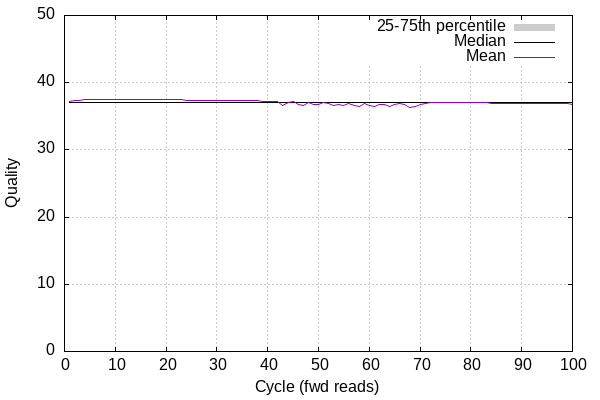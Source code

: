 
            set terminal png size 600,400 truecolor
            set output "SRR17223713_wtNSC_KDM2B_stats/quals2.png"
            set grid xtics ytics y2tics back lc rgb "#cccccc"
            set multiplot
            
            set yrange [0:50]
            set ylabel "Quality"
            set xlabel "Cycle (fwd reads)"
            plot '-' using 1:2:3 with filledcurve lt 1 lc rgb "#cccccc" t '25-75th percentile' , '-' using 1:2 with lines lc rgb "#000000" t 'Median', '-' using 1:2 with lines lt 1 t 'Mean'
        1	37	37
2	37	37
3	37	37
4	37	37
5	37	37
6	37	37
7	37	37
8	37	37
9	37	37
10	37	37
11	37	37
12	37	37
13	37	37
14	37	37
15	37	37
16	37	37
17	37	37
18	37	37
19	37	37
20	37	37
21	37	37
22	37	37
23	37	37
24	37	37
25	37	37
26	37	37
27	37	37
28	37	37
29	37	37
30	37	37
31	37	37
32	37	37
33	37	37
34	37	37
35	37	37
36	37	37
37	37	37
38	37	37
39	37	37
40	37	37
41	37	37
42	37	37
43	37	37
44	37	37
45	37	37
46	37	37
47	37	37
48	37	37
49	37	37
50	37	37
51	37	37
52	37	37
53	37	37
54	37	37
55	37	37
56	37	37
57	37	37
58	37	37
59	37	37
60	37	37
61	37	37
62	37	37
63	37	37
64	37	37
65	37	37
66	37	37
67	37	37
68	37	37
69	37	37
70	37	37
71	37	37
72	37	37
73	37	37
74	37	37
75	37	37
76	37	37
77	37	37
78	37	37
79	37	37
80	37	37
81	37	37
82	37	37
83	37	37
84	37	37
85	37	37
86	37	37
87	37	37
88	37	37
89	37	37
90	37	37
91	37	37
92	37	37
93	37	37
94	37	37
95	37	37
96	37	37
97	37	37
98	37	37
99	37	37
100	37	37
end
1	37
2	37
3	37
4	37
5	37
6	37
7	37
8	37
9	37
10	37
11	37
12	37
13	37
14	37
15	37
16	37
17	37
18	37
19	37
20	37
21	37
22	37
23	37
24	37
25	37
26	37
27	37
28	37
29	37
30	37
31	37
32	37
33	37
34	37
35	37
36	37
37	37
38	37
39	37
40	37
41	37
42	37
43	37
44	37
45	37
46	37
47	37
48	37
49	37
50	37
51	37
52	37
53	37
54	37
55	37
56	37
57	37
58	37
59	37
60	37
61	37
62	37
63	37
64	37
65	37
66	37
67	37
68	37
69	37
70	37
71	37
72	37
73	37
74	37
75	37
76	37
77	37
78	37
79	37
80	37
81	37
82	37
83	37
84	37
85	37
86	37
87	37
88	37
89	37
90	37
91	37
92	37
93	37
94	37
95	37
96	37
97	37
98	37
99	37
100	37
end
1	37.22
2	37.33
3	37.42
4	37.47
5	37.49
6	37.51
7	37.49
8	37.50
9	37.50
10	37.48
11	37.48
12	37.48
13	37.48
14	37.47
15	37.47
16	37.47
17	37.46
18	37.46
19	37.46
20	37.43
21	37.45
22	37.43
23	37.43
24	37.41
25	37.40
26	37.37
27	37.36
28	37.36
29	37.35
30	37.33
31	37.33
32	37.32
33	37.32
34	37.31
35	37.30
36	37.29
37	37.28
38	37.28
39	37.27
40	37.26
41	37.21
42	37.23
43	36.67
44	37.07
45	37.21
46	36.76
47	36.64
48	37.05
49	36.74
50	36.73
51	37.05
52	36.92
53	36.64
54	36.69
55	36.56
56	36.84
57	36.54
58	36.48
59	36.90
60	36.60
61	36.44
62	36.76
63	36.82
64	36.46
65	36.79
66	36.84
67	36.77
68	36.33
69	36.44
70	36.73
71	36.90
72	36.98
73	37.01
74	37.04
75	37.02
76	37.01
77	37.01
78	37.01
79	37.01
80	37.00
81	36.98
82	36.99
83	36.98
84	36.96
85	36.95
86	36.94
87	36.94
88	36.94
89	36.94
90	36.92
91	36.87
92	36.88
93	36.87
94	36.87
95	36.86
96	36.85
97	36.86
98	36.85
99	36.84
100	36.83
end
